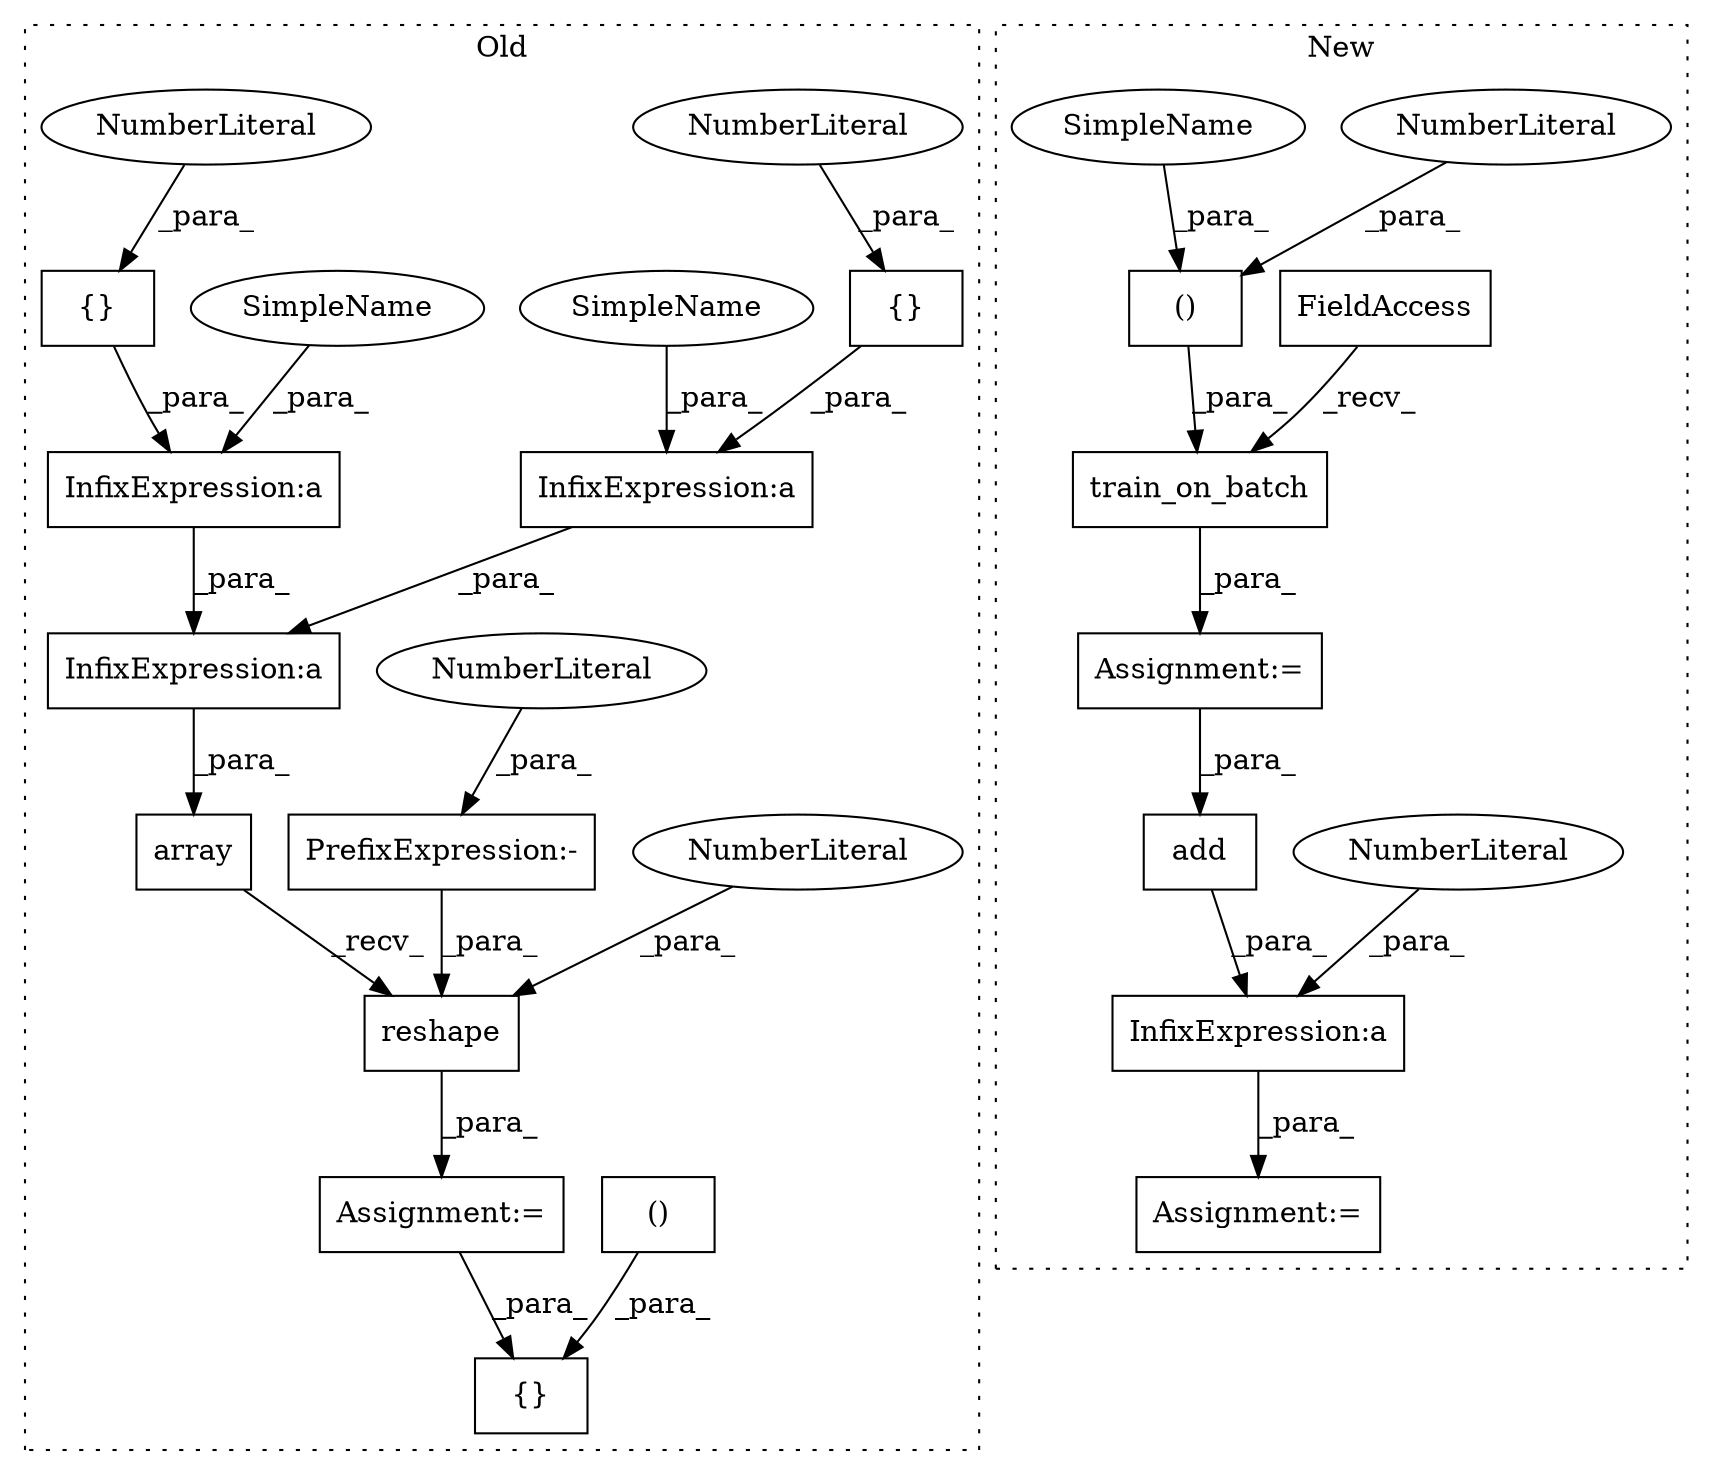 digraph G {
subgraph cluster0 {
1 [label="array" a="32" s="6090,6153" l="6,1" shape="box"];
4 [label="InfixExpression:a" a="27" s="6123" l="3" shape="box"];
5 [label="{}" a="4" s="6136,6138" l="1,1" shape="box"];
6 [label="NumberLiteral" a="34" s="6137" l="1" shape="ellipse"];
11 [label="InfixExpression:a" a="27" s="6109" l="3" shape="box"];
12 [label="InfixExpression:a" a="27" s="6139" l="3" shape="box"];
13 [label="{}" a="4" s="6106,6108" l="1,1" shape="box"];
14 [label="NumberLiteral" a="34" s="6107" l="1" shape="ellipse"];
17 [label="Assignment:=" a="7" s="6083" l="1" shape="box"];
19 [label="reshape" a="32" s="6155,6167" l="8,1" shape="box"];
20 [label="NumberLiteral" a="34" s="6166" l="1" shape="ellipse"];
21 [label="PrefixExpression:-" a="38" s="6163" l="1" shape="box"];
22 [label="NumberLiteral" a="34" s="6164" l="1" shape="ellipse"];
23 [label="{}" a="4" s="6233,6248" l="1,1" shape="box"];
24 [label="()" a="106" s="6017" l="49" shape="box"];
25 [label="SimpleName" a="42" s="6142" l="10" shape="ellipse"];
26 [label="SimpleName" a="42" s="6112" l="10" shape="ellipse"];
label = "Old";
style="dotted";
}
subgraph cluster1 {
2 [label="train_on_batch" a="32" s="6420,6451" l="15,1" shape="box"];
3 [label="()" a="106" s="6287" l="24" shape="box"];
7 [label="NumberLiteral" a="34" s="6310" l="1" shape="ellipse"];
8 [label="FieldAccess" a="22" s="6401" l="18" shape="box"];
9 [label="add" a="32" s="6480,6507" l="4,1" shape="box"];
10 [label="InfixExpression:a" a="27" s="6471" l="3" shape="box"];
15 [label="NumberLiteral" a="34" s="6468" l="3" shape="ellipse"];
16 [label="Assignment:=" a="7" s="6466" l="1" shape="box"];
18 [label="Assignment:=" a="7" s="6400" l="1" shape="box"];
27 [label="SimpleName" a="42" s="6287" l="10" shape="ellipse"];
label = "New";
style="dotted";
}
1 -> 19 [label="_recv_"];
2 -> 18 [label="_para_"];
3 -> 2 [label="_para_"];
4 -> 1 [label="_para_"];
5 -> 12 [label="_para_"];
6 -> 5 [label="_para_"];
7 -> 3 [label="_para_"];
8 -> 2 [label="_recv_"];
9 -> 10 [label="_para_"];
10 -> 16 [label="_para_"];
11 -> 4 [label="_para_"];
12 -> 4 [label="_para_"];
13 -> 11 [label="_para_"];
14 -> 13 [label="_para_"];
15 -> 10 [label="_para_"];
17 -> 23 [label="_para_"];
18 -> 9 [label="_para_"];
19 -> 17 [label="_para_"];
20 -> 19 [label="_para_"];
21 -> 19 [label="_para_"];
22 -> 21 [label="_para_"];
24 -> 23 [label="_para_"];
25 -> 12 [label="_para_"];
26 -> 11 [label="_para_"];
27 -> 3 [label="_para_"];
}